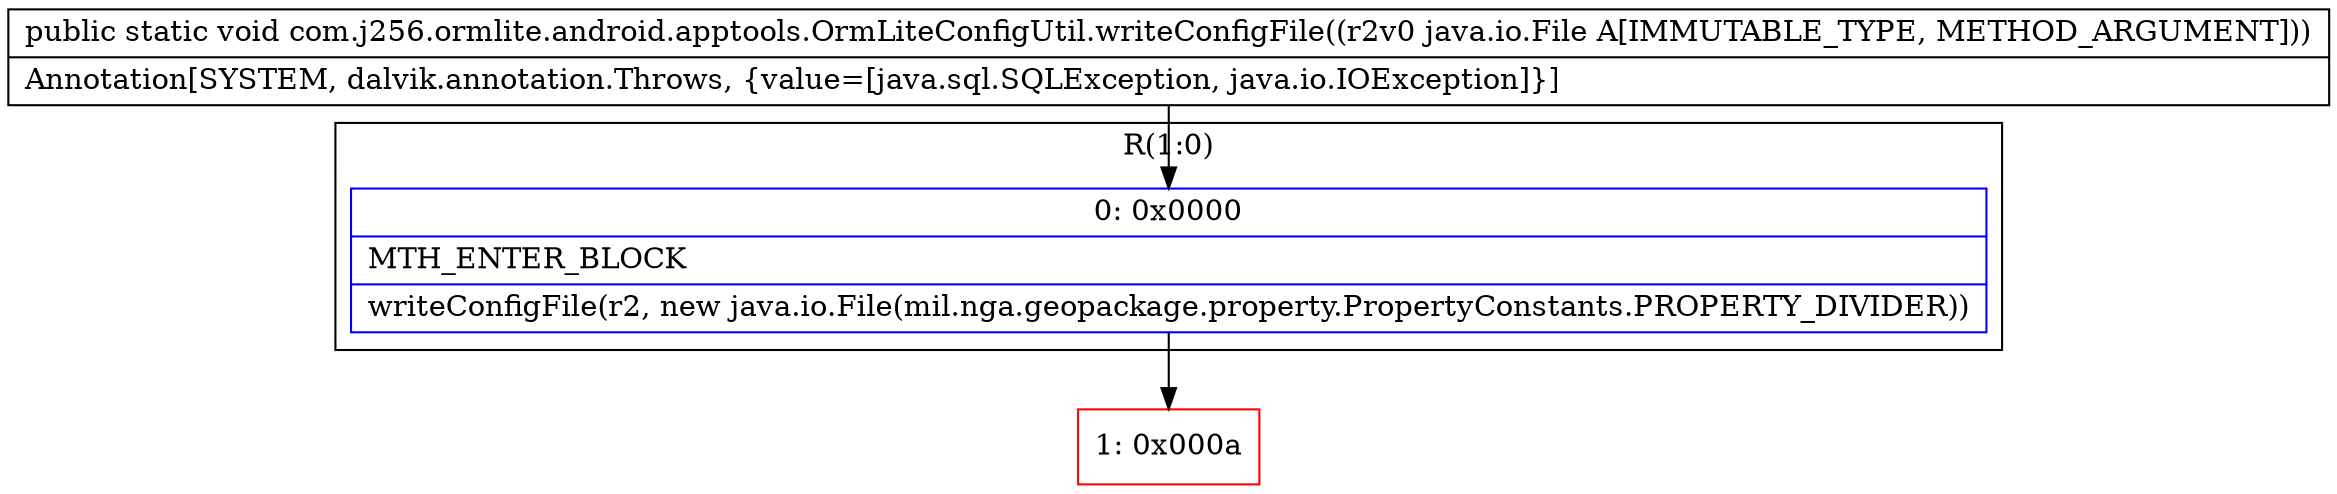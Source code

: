 digraph "CFG forcom.j256.ormlite.android.apptools.OrmLiteConfigUtil.writeConfigFile(Ljava\/io\/File;)V" {
subgraph cluster_Region_770667322 {
label = "R(1:0)";
node [shape=record,color=blue];
Node_0 [shape=record,label="{0\:\ 0x0000|MTH_ENTER_BLOCK\l|writeConfigFile(r2, new java.io.File(mil.nga.geopackage.property.PropertyConstants.PROPERTY_DIVIDER))\l}"];
}
Node_1 [shape=record,color=red,label="{1\:\ 0x000a}"];
MethodNode[shape=record,label="{public static void com.j256.ormlite.android.apptools.OrmLiteConfigUtil.writeConfigFile((r2v0 java.io.File A[IMMUTABLE_TYPE, METHOD_ARGUMENT]))  | Annotation[SYSTEM, dalvik.annotation.Throws, \{value=[java.sql.SQLException, java.io.IOException]\}]\l}"];
MethodNode -> Node_0;
Node_0 -> Node_1;
}

